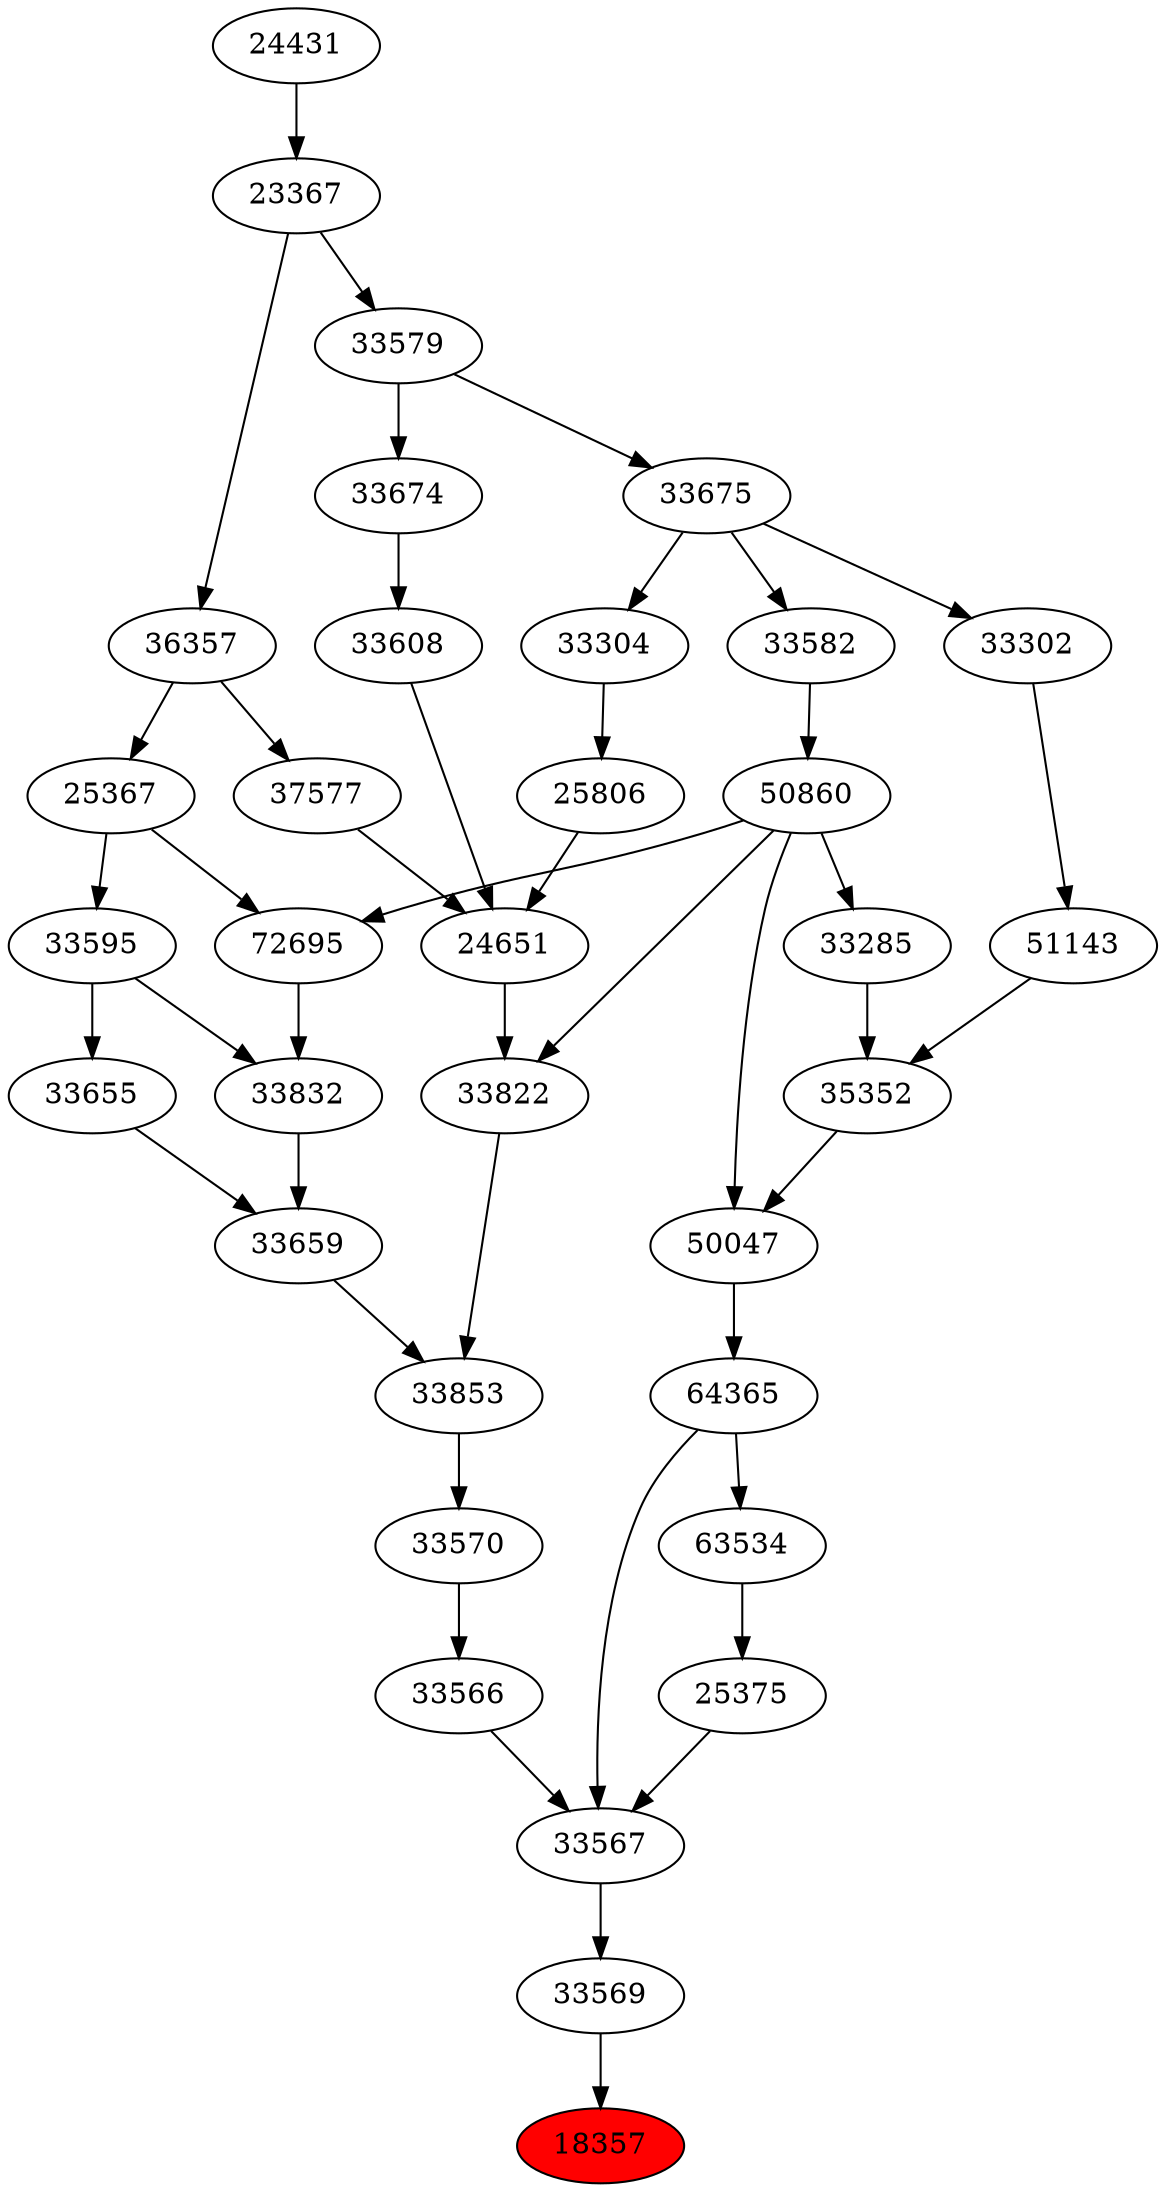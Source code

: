 strict digraph{ 
18357 [label="18357" fillcolor=red style=filled]
33569 -> 18357
33569 [label="33569"]
33567 -> 33569
33567 [label="33567"]
33566 -> 33567
25375 -> 33567
64365 -> 33567
33566 [label="33566"]
33570 -> 33566
25375 [label="25375"]
63534 -> 25375
64365 [label="64365"]
50047 -> 64365
33570 [label="33570"]
33853 -> 33570
63534 [label="63534"]
64365 -> 63534
50047 [label="50047"]
35352 -> 50047
50860 -> 50047
33853 [label="33853"]
33659 -> 33853
33822 -> 33853
35352 [label="35352"]
33285 -> 35352
51143 -> 35352
50860 [label="50860"]
33582 -> 50860
33659 [label="33659"]
33655 -> 33659
33832 -> 33659
33822 [label="33822"]
24651 -> 33822
50860 -> 33822
33285 [label="33285"]
50860 -> 33285
51143 [label="51143"]
33302 -> 51143
33582 [label="33582"]
33675 -> 33582
33655 [label="33655"]
33595 -> 33655
33832 [label="33832"]
72695 -> 33832
33595 -> 33832
24651 [label="24651"]
25806 -> 24651
33608 -> 24651
37577 -> 24651
33302 [label="33302"]
33675 -> 33302
33675 [label="33675"]
33579 -> 33675
33595 [label="33595"]
25367 -> 33595
72695 [label="72695"]
50860 -> 72695
25367 -> 72695
25806 [label="25806"]
33304 -> 25806
33608 [label="33608"]
33674 -> 33608
37577 [label="37577"]
36357 -> 37577
33579 [label="33579"]
23367 -> 33579
25367 [label="25367"]
36357 -> 25367
33304 [label="33304"]
33675 -> 33304
33674 [label="33674"]
33579 -> 33674
36357 [label="36357"]
23367 -> 36357
23367 [label="23367"]
24431 -> 23367
24431 [label="24431"]
}